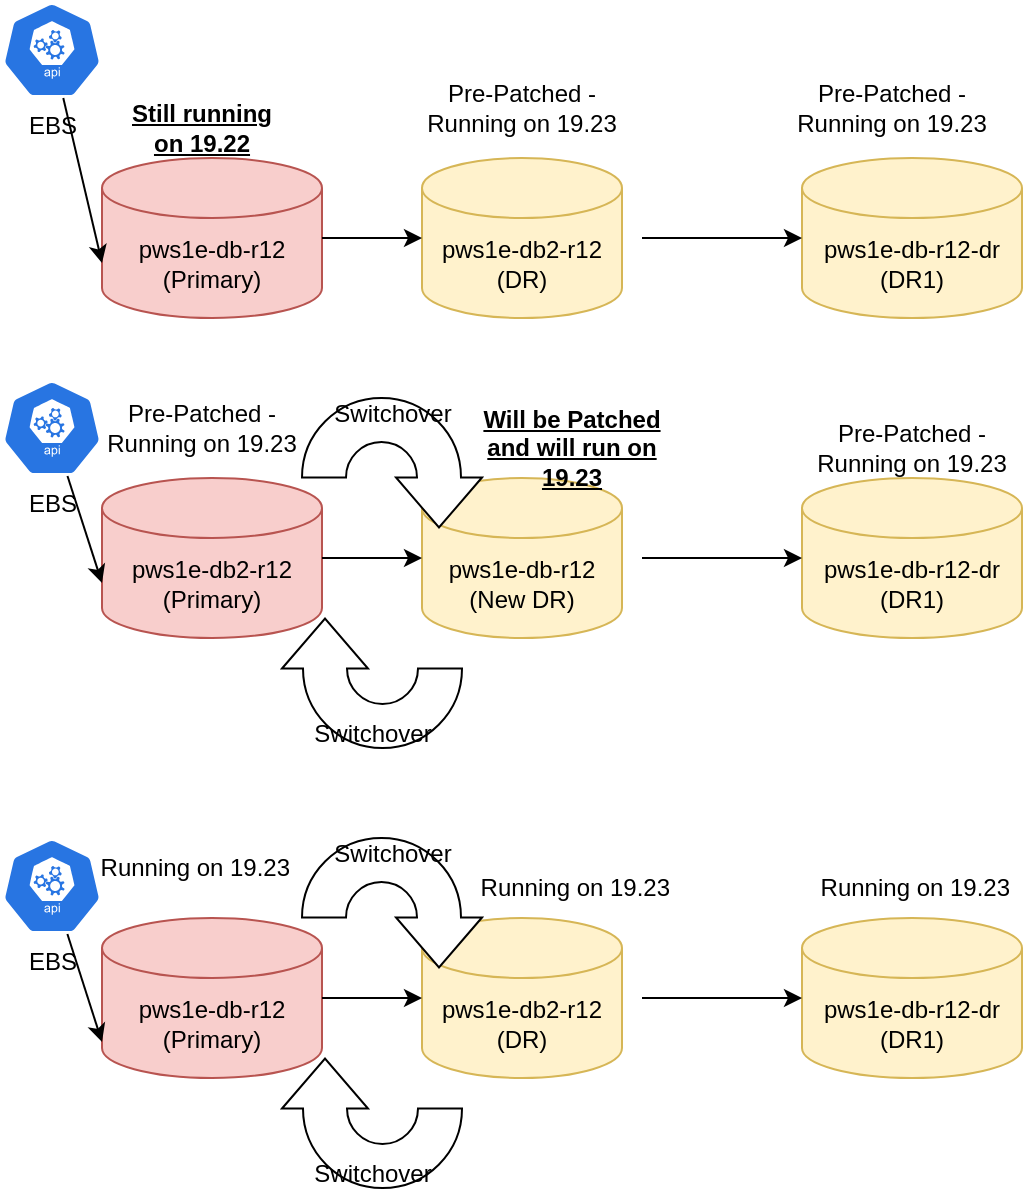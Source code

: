 <mxfile version="21.6.5" type="device">
  <diagram name="Page-1" id="QFV25S3pz4FK8YWCKPME">
    <mxGraphModel dx="1059" dy="692" grid="1" gridSize="10" guides="1" tooltips="1" connect="1" arrows="1" fold="1" page="1" pageScale="1" pageWidth="850" pageHeight="1100" math="0" shadow="0">
      <root>
        <mxCell id="0" />
        <mxCell id="1" parent="0" />
        <mxCell id="Re9RIljA-gFkJfKUQ3hH-1" value="pws1e-db-r12 (Primary)" style="shape=cylinder3;whiteSpace=wrap;html=1;boundedLbl=1;backgroundOutline=1;size=15;fillColor=#f8cecc;strokeColor=#b85450;" vertex="1" parent="1">
          <mxGeometry x="60" y="280" width="110" height="80" as="geometry" />
        </mxCell>
        <mxCell id="Re9RIljA-gFkJfKUQ3hH-2" value="pws1e-db2-r12 (DR)" style="shape=cylinder3;whiteSpace=wrap;html=1;boundedLbl=1;backgroundOutline=1;size=15;fillColor=#fff2cc;strokeColor=#d6b656;" vertex="1" parent="1">
          <mxGeometry x="220" y="280" width="100" height="80" as="geometry" />
        </mxCell>
        <mxCell id="Re9RIljA-gFkJfKUQ3hH-3" value="pws1e-db-r12-dr (DR1)" style="shape=cylinder3;whiteSpace=wrap;html=1;boundedLbl=1;backgroundOutline=1;size=15;fillColor=#fff2cc;strokeColor=#d6b656;" vertex="1" parent="1">
          <mxGeometry x="410" y="280" width="110" height="80" as="geometry" />
        </mxCell>
        <mxCell id="Re9RIljA-gFkJfKUQ3hH-6" value="" style="endArrow=classic;html=1;rounded=0;exitX=1;exitY=0.5;exitDx=0;exitDy=0;exitPerimeter=0;entryX=0;entryY=0.5;entryDx=0;entryDy=0;entryPerimeter=0;" edge="1" parent="1" source="Re9RIljA-gFkJfKUQ3hH-1" target="Re9RIljA-gFkJfKUQ3hH-2">
          <mxGeometry width="50" height="50" relative="1" as="geometry">
            <mxPoint x="380" y="260" as="sourcePoint" />
            <mxPoint x="430" y="210" as="targetPoint" />
          </mxGeometry>
        </mxCell>
        <mxCell id="Re9RIljA-gFkJfKUQ3hH-7" value="" style="endArrow=classic;html=1;rounded=0;entryX=0;entryY=0.5;entryDx=0;entryDy=0;entryPerimeter=0;" edge="1" parent="1" target="Re9RIljA-gFkJfKUQ3hH-3">
          <mxGeometry width="50" height="50" relative="1" as="geometry">
            <mxPoint x="330" y="320" as="sourcePoint" />
            <mxPoint x="230" y="330" as="targetPoint" />
          </mxGeometry>
        </mxCell>
        <mxCell id="Re9RIljA-gFkJfKUQ3hH-8" value="pws1e-db2-r12 (Primary)" style="shape=cylinder3;whiteSpace=wrap;html=1;boundedLbl=1;backgroundOutline=1;size=15;fillColor=#f8cecc;strokeColor=#b85450;" vertex="1" parent="1">
          <mxGeometry x="60" y="440" width="110" height="80" as="geometry" />
        </mxCell>
        <mxCell id="Re9RIljA-gFkJfKUQ3hH-9" value="pws1e-db-r12 (New DR)" style="shape=cylinder3;whiteSpace=wrap;html=1;boundedLbl=1;backgroundOutline=1;size=15;fillColor=#fff2cc;strokeColor=#d6b656;" vertex="1" parent="1">
          <mxGeometry x="220" y="440" width="100" height="80" as="geometry" />
        </mxCell>
        <mxCell id="Re9RIljA-gFkJfKUQ3hH-10" value="pws1e-db-r12-dr (DR1)" style="shape=cylinder3;whiteSpace=wrap;html=1;boundedLbl=1;backgroundOutline=1;size=15;fillColor=#fff2cc;strokeColor=#d6b656;" vertex="1" parent="1">
          <mxGeometry x="410" y="440" width="110" height="80" as="geometry" />
        </mxCell>
        <mxCell id="Re9RIljA-gFkJfKUQ3hH-13" value="Switchover" style="html=1;shadow=0;dashed=0;align=center;verticalAlign=middle;shape=mxgraph.arrows2.uTurnArrow;dy=11;arrowHead=43;dx2=25;direction=north;" vertex="1" parent="1">
          <mxGeometry x="150" y="560" width="90" height="15" as="geometry" />
        </mxCell>
        <mxCell id="Re9RIljA-gFkJfKUQ3hH-11" value="" style="endArrow=classic;html=1;rounded=0;exitX=1;exitY=0.5;exitDx=0;exitDy=0;exitPerimeter=0;entryX=0;entryY=0.5;entryDx=0;entryDy=0;entryPerimeter=0;" edge="1" parent="1" source="Re9RIljA-gFkJfKUQ3hH-8" target="Re9RIljA-gFkJfKUQ3hH-9">
          <mxGeometry width="50" height="50" relative="1" as="geometry">
            <mxPoint x="380" y="420" as="sourcePoint" />
            <mxPoint x="430" y="370" as="targetPoint" />
          </mxGeometry>
        </mxCell>
        <mxCell id="Re9RIljA-gFkJfKUQ3hH-12" value="" style="endArrow=classic;html=1;rounded=0;entryX=0;entryY=0.5;entryDx=0;entryDy=0;entryPerimeter=0;" edge="1" parent="1" target="Re9RIljA-gFkJfKUQ3hH-10">
          <mxGeometry width="50" height="50" relative="1" as="geometry">
            <mxPoint x="330" y="480" as="sourcePoint" />
            <mxPoint x="230" y="490" as="targetPoint" />
          </mxGeometry>
        </mxCell>
        <mxCell id="Re9RIljA-gFkJfKUQ3hH-15" value="Switchover" style="html=1;shadow=0;dashed=0;align=center;verticalAlign=middle;shape=mxgraph.arrows2.uTurnArrow;dy=11;arrowHead=43;dx2=25;direction=south;fontStyle=0" vertex="1" parent="1">
          <mxGeometry x="160" y="400" width="90" height="15" as="geometry" />
        </mxCell>
        <mxCell id="Re9RIljA-gFkJfKUQ3hH-21" value="&lt;b&gt;&lt;u&gt;Still running on 19.22&lt;/u&gt;&lt;/b&gt;" style="text;html=1;strokeColor=none;fillColor=none;align=center;verticalAlign=middle;whiteSpace=wrap;rounded=0;" vertex="1" parent="1">
          <mxGeometry x="70" y="250" width="80" height="30" as="geometry" />
        </mxCell>
        <mxCell id="Re9RIljA-gFkJfKUQ3hH-22" value="Pre-Patched - Running on 19.23" style="text;html=1;strokeColor=none;fillColor=none;align=center;verticalAlign=middle;whiteSpace=wrap;rounded=0;" vertex="1" parent="1">
          <mxGeometry x="215" y="240" width="110" height="30" as="geometry" />
        </mxCell>
        <mxCell id="Re9RIljA-gFkJfKUQ3hH-24" value="Pre-Patched - Running on 19.23" style="text;html=1;strokeColor=none;fillColor=none;align=center;verticalAlign=middle;whiteSpace=wrap;rounded=0;" vertex="1" parent="1">
          <mxGeometry x="400" y="240" width="110" height="30" as="geometry" />
        </mxCell>
        <mxCell id="Re9RIljA-gFkJfKUQ3hH-25" value="Pre-Patched - Running on 19.23" style="text;html=1;strokeColor=none;fillColor=none;align=center;verticalAlign=middle;whiteSpace=wrap;rounded=0;" vertex="1" parent="1">
          <mxGeometry x="410" y="410" width="110" height="30" as="geometry" />
        </mxCell>
        <mxCell id="Re9RIljA-gFkJfKUQ3hH-26" value="Pre-Patched - Running on 19.23" style="text;html=1;strokeColor=none;fillColor=none;align=center;verticalAlign=middle;whiteSpace=wrap;rounded=0;" vertex="1" parent="1">
          <mxGeometry x="55" y="400" width="110" height="30" as="geometry" />
        </mxCell>
        <mxCell id="Re9RIljA-gFkJfKUQ3hH-27" value="&lt;b&gt;&lt;u&gt;Will be Patched and will run on 19.23&lt;/u&gt;&lt;/b&gt;" style="text;html=1;strokeColor=none;fillColor=none;align=center;verticalAlign=middle;whiteSpace=wrap;rounded=0;" vertex="1" parent="1">
          <mxGeometry x="240" y="410" width="110" height="30" as="geometry" />
        </mxCell>
        <mxCell id="Re9RIljA-gFkJfKUQ3hH-38" value="pws1e-db-r12 (Primary)" style="shape=cylinder3;whiteSpace=wrap;html=1;boundedLbl=1;backgroundOutline=1;size=15;fillColor=#f8cecc;strokeColor=#b85450;" vertex="1" parent="1">
          <mxGeometry x="60" y="660" width="110" height="80" as="geometry" />
        </mxCell>
        <mxCell id="Re9RIljA-gFkJfKUQ3hH-39" value="pws1e-db2-r12 (DR)" style="shape=cylinder3;whiteSpace=wrap;html=1;boundedLbl=1;backgroundOutline=1;size=15;fillColor=#fff2cc;strokeColor=#d6b656;" vertex="1" parent="1">
          <mxGeometry x="220" y="660" width="100" height="80" as="geometry" />
        </mxCell>
        <mxCell id="Re9RIljA-gFkJfKUQ3hH-40" value="pws1e-db-r12-dr (DR1)" style="shape=cylinder3;whiteSpace=wrap;html=1;boundedLbl=1;backgroundOutline=1;size=15;fillColor=#fff2cc;strokeColor=#d6b656;" vertex="1" parent="1">
          <mxGeometry x="410" y="660" width="110" height="80" as="geometry" />
        </mxCell>
        <mxCell id="Re9RIljA-gFkJfKUQ3hH-41" value="Switchover" style="html=1;shadow=0;dashed=0;align=center;verticalAlign=middle;shape=mxgraph.arrows2.uTurnArrow;dy=11;arrowHead=43;dx2=25;direction=north;" vertex="1" parent="1">
          <mxGeometry x="150" y="780" width="90" height="15" as="geometry" />
        </mxCell>
        <mxCell id="Re9RIljA-gFkJfKUQ3hH-42" value="" style="endArrow=classic;html=1;rounded=0;exitX=1;exitY=0.5;exitDx=0;exitDy=0;exitPerimeter=0;entryX=0;entryY=0.5;entryDx=0;entryDy=0;entryPerimeter=0;" edge="1" parent="1" source="Re9RIljA-gFkJfKUQ3hH-38" target="Re9RIljA-gFkJfKUQ3hH-39">
          <mxGeometry width="50" height="50" relative="1" as="geometry">
            <mxPoint x="380" y="640" as="sourcePoint" />
            <mxPoint x="430" y="590" as="targetPoint" />
          </mxGeometry>
        </mxCell>
        <mxCell id="Re9RIljA-gFkJfKUQ3hH-43" value="" style="endArrow=classic;html=1;rounded=0;entryX=0;entryY=0.5;entryDx=0;entryDy=0;entryPerimeter=0;" edge="1" parent="1" target="Re9RIljA-gFkJfKUQ3hH-40">
          <mxGeometry width="50" height="50" relative="1" as="geometry">
            <mxPoint x="330" y="700" as="sourcePoint" />
            <mxPoint x="230" y="710" as="targetPoint" />
          </mxGeometry>
        </mxCell>
        <mxCell id="Re9RIljA-gFkJfKUQ3hH-44" value="Switchover" style="html=1;shadow=0;dashed=0;align=center;verticalAlign=middle;shape=mxgraph.arrows2.uTurnArrow;dy=11;arrowHead=43;dx2=25;direction=south;" vertex="1" parent="1">
          <mxGeometry x="160" y="620" width="90" height="15" as="geometry" />
        </mxCell>
        <mxCell id="Re9RIljA-gFkJfKUQ3hH-45" value="&amp;nbsp;Running on 19.23" style="text;html=1;strokeColor=none;fillColor=none;align=center;verticalAlign=middle;whiteSpace=wrap;rounded=0;" vertex="1" parent="1">
          <mxGeometry x="410" y="630" width="110" height="30" as="geometry" />
        </mxCell>
        <mxCell id="Re9RIljA-gFkJfKUQ3hH-46" value="&amp;nbsp;Running on 19.23" style="text;html=1;strokeColor=none;fillColor=none;align=center;verticalAlign=middle;whiteSpace=wrap;rounded=0;" vertex="1" parent="1">
          <mxGeometry x="50" y="620" width="110" height="30" as="geometry" />
        </mxCell>
        <mxCell id="Re9RIljA-gFkJfKUQ3hH-47" value="&amp;nbsp;Running on 19.23" style="text;html=1;strokeColor=none;fillColor=none;align=center;verticalAlign=middle;whiteSpace=wrap;rounded=0;" vertex="1" parent="1">
          <mxGeometry x="240" y="630" width="110" height="30" as="geometry" />
        </mxCell>
        <mxCell id="Re9RIljA-gFkJfKUQ3hH-49" value="EBS" style="sketch=0;html=1;dashed=0;whitespace=wrap;fillColor=#2875E2;strokeColor=#ffffff;points=[[0.005,0.63,0],[0.1,0.2,0],[0.9,0.2,0],[0.5,0,0],[0.995,0.63,0],[0.72,0.99,0],[0.5,1,0],[0.28,0.99,0]];verticalLabelPosition=bottom;align=center;verticalAlign=top;shape=mxgraph.kubernetes.icon;prIcon=api" vertex="1" parent="1">
          <mxGeometry x="10" y="202" width="50" height="48" as="geometry" />
        </mxCell>
        <mxCell id="Re9RIljA-gFkJfKUQ3hH-51" value="" style="endArrow=classic;html=1;rounded=0;entryX=0;entryY=0;entryDx=0;entryDy=52.5;entryPerimeter=0;" edge="1" parent="1" source="Re9RIljA-gFkJfKUQ3hH-49" target="Re9RIljA-gFkJfKUQ3hH-1">
          <mxGeometry width="50" height="50" relative="1" as="geometry">
            <mxPoint x="380" y="440" as="sourcePoint" />
            <mxPoint x="430" y="390" as="targetPoint" />
          </mxGeometry>
        </mxCell>
        <mxCell id="Re9RIljA-gFkJfKUQ3hH-52" value="EBS" style="sketch=0;html=1;dashed=0;whitespace=wrap;fillColor=#2875E2;strokeColor=#ffffff;points=[[0.005,0.63,0],[0.1,0.2,0],[0.9,0.2,0],[0.5,0,0],[0.995,0.63,0],[0.72,0.99,0],[0.5,1,0],[0.28,0.99,0]];verticalLabelPosition=bottom;align=center;verticalAlign=top;shape=mxgraph.kubernetes.icon;prIcon=api" vertex="1" parent="1">
          <mxGeometry x="10" y="391" width="50" height="48" as="geometry" />
        </mxCell>
        <mxCell id="Re9RIljA-gFkJfKUQ3hH-53" value="" style="endArrow=classic;html=1;rounded=0;entryX=0;entryY=0;entryDx=0;entryDy=52.5;entryPerimeter=0;" edge="1" parent="1" source="Re9RIljA-gFkJfKUQ3hH-52" target="Re9RIljA-gFkJfKUQ3hH-8">
          <mxGeometry width="50" height="50" relative="1" as="geometry">
            <mxPoint x="380" y="627" as="sourcePoint" />
            <mxPoint x="60" y="520" as="targetPoint" />
          </mxGeometry>
        </mxCell>
        <mxCell id="Re9RIljA-gFkJfKUQ3hH-54" value="EBS" style="sketch=0;html=1;dashed=0;whitespace=wrap;fillColor=#2875E2;strokeColor=#ffffff;points=[[0.005,0.63,0],[0.1,0.2,0],[0.9,0.2,0],[0.5,0,0],[0.995,0.63,0],[0.72,0.99,0],[0.5,1,0],[0.28,0.99,0]];verticalLabelPosition=bottom;align=center;verticalAlign=top;shape=mxgraph.kubernetes.icon;prIcon=api" vertex="1" parent="1">
          <mxGeometry x="10" y="620" width="50" height="48" as="geometry" />
        </mxCell>
        <mxCell id="Re9RIljA-gFkJfKUQ3hH-55" value="" style="endArrow=classic;html=1;rounded=0;entryX=0;entryY=0;entryDx=0;entryDy=52.5;entryPerimeter=0;" edge="1" parent="1" source="Re9RIljA-gFkJfKUQ3hH-54">
          <mxGeometry width="50" height="50" relative="1" as="geometry">
            <mxPoint x="380" y="856" as="sourcePoint" />
            <mxPoint x="60" y="722" as="targetPoint" />
          </mxGeometry>
        </mxCell>
      </root>
    </mxGraphModel>
  </diagram>
</mxfile>
